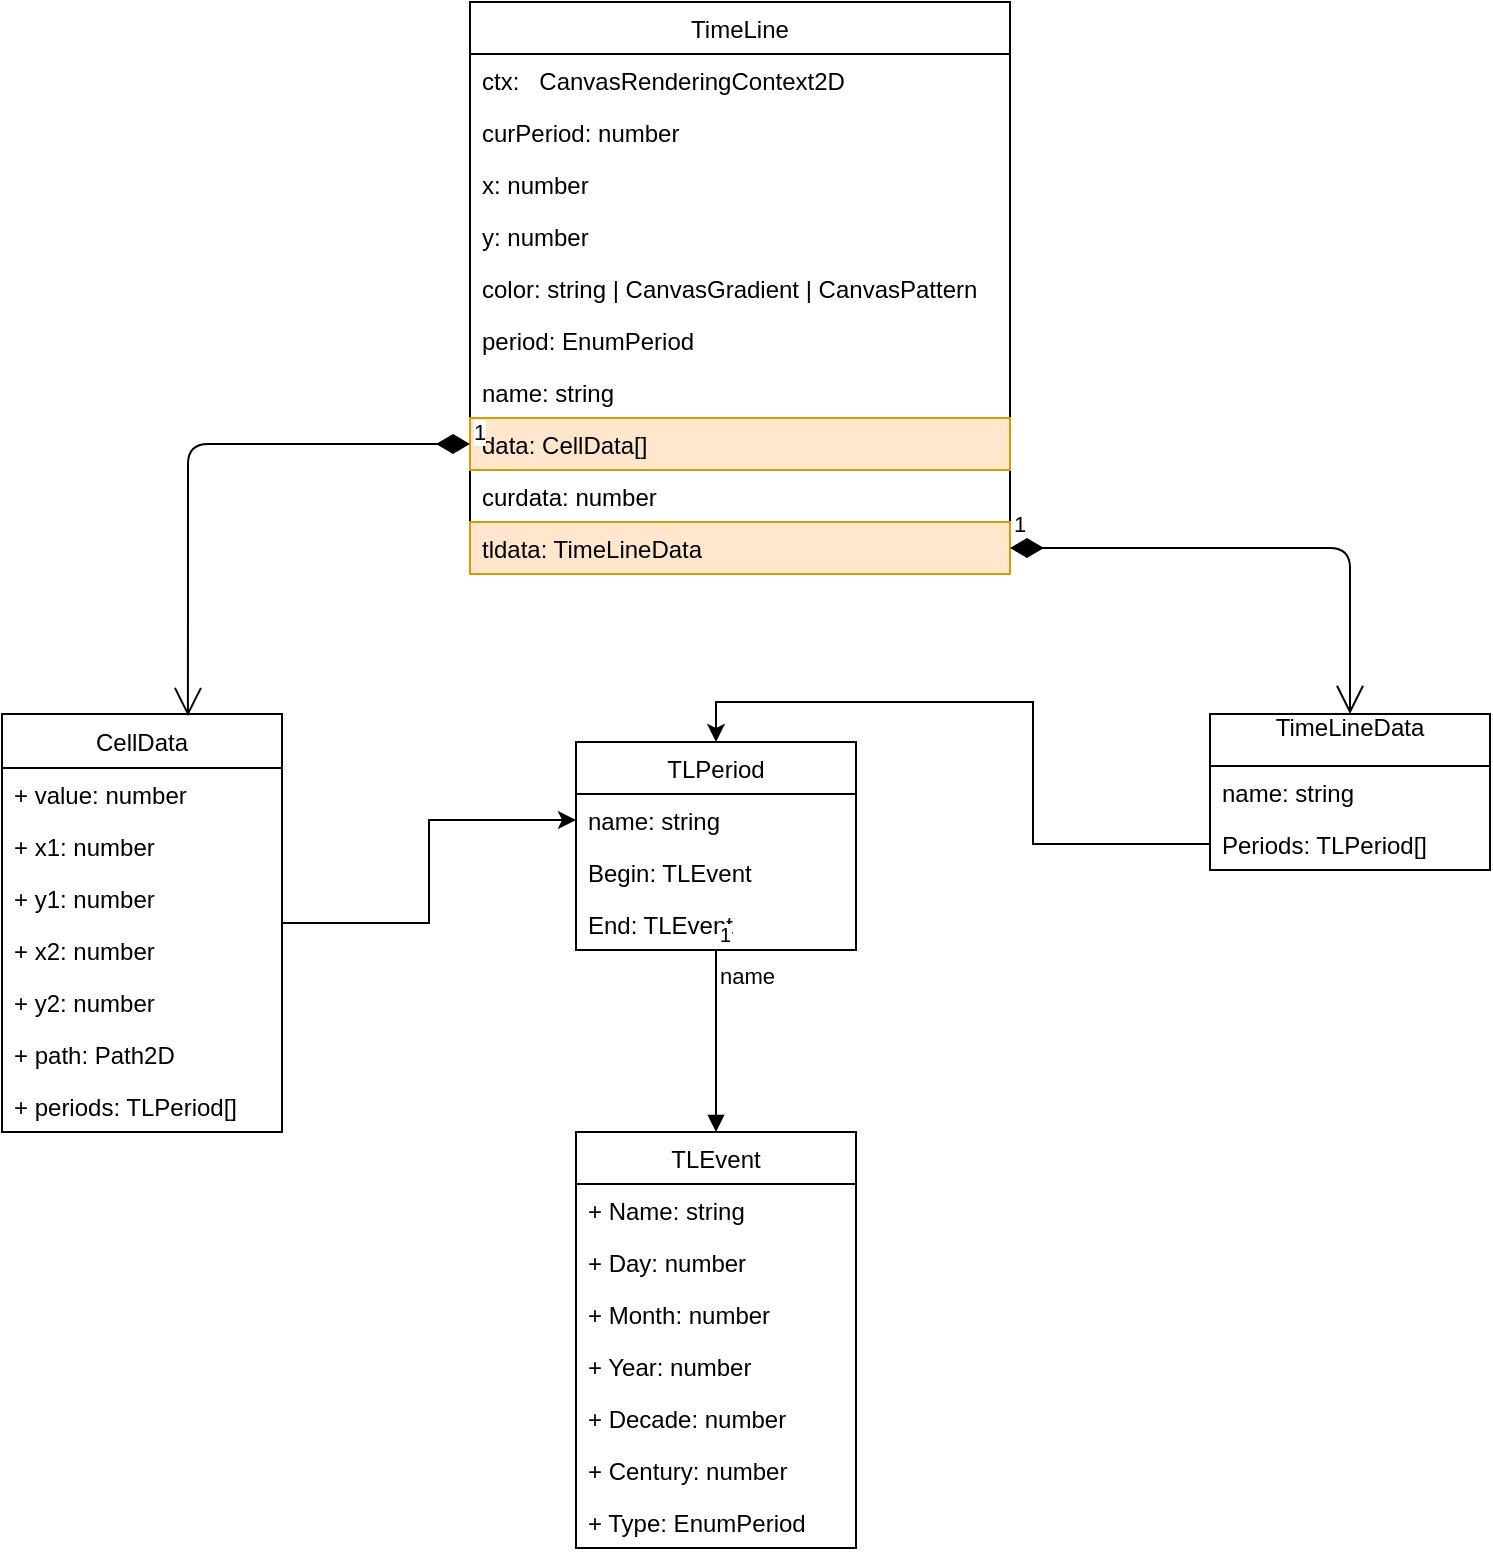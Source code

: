 <mxfile version="10.6.5" type="device"><diagram id="SkrnGddlWjWwWE1PIT2t" name="Page-1"><mxGraphModel dx="2221" dy="2004" grid="1" gridSize="10" guides="1" tooltips="1" connect="1" arrows="1" fold="1" page="1" pageScale="1" pageWidth="827" pageHeight="1169" math="0" shadow="0"><root><mxCell id="0"/><mxCell id="1" parent="0"/><mxCell id="FisPJ5LeXHoX3SOpJg8Y-1" value="TimeLine" style="swimlane;fontStyle=0;childLayout=stackLayout;horizontal=1;startSize=26;fillColor=none;horizontalStack=0;resizeParent=1;resizeParentMax=0;resizeLast=0;collapsible=1;marginBottom=0;" parent="1" vertex="1"><mxGeometry x="-320" y="-286" width="270" height="286" as="geometry"/></mxCell><mxCell id="FisPJ5LeXHoX3SOpJg8Y-2" value="ctx:   CanvasRenderingContext2D&#10;&#10;" style="text;strokeColor=none;fillColor=none;align=left;verticalAlign=top;spacingLeft=4;spacingRight=4;overflow=hidden;rotatable=0;points=[[0,0.5],[1,0.5]];portConstraint=eastwest;" parent="FisPJ5LeXHoX3SOpJg8Y-1" vertex="1"><mxGeometry y="26" width="270" height="26" as="geometry"/></mxCell><mxCell id="FisPJ5LeXHoX3SOpJg8Y-3" value="curPeriod: number" style="text;strokeColor=none;fillColor=none;align=left;verticalAlign=top;spacingLeft=4;spacingRight=4;overflow=hidden;rotatable=0;points=[[0,0.5],[1,0.5]];portConstraint=eastwest;" parent="FisPJ5LeXHoX3SOpJg8Y-1" vertex="1"><mxGeometry y="52" width="270" height="26" as="geometry"/></mxCell><mxCell id="FisPJ5LeXHoX3SOpJg8Y-4" value="x: number" style="text;strokeColor=none;fillColor=none;align=left;verticalAlign=top;spacingLeft=4;spacingRight=4;overflow=hidden;rotatable=0;points=[[0,0.5],[1,0.5]];portConstraint=eastwest;" parent="FisPJ5LeXHoX3SOpJg8Y-1" vertex="1"><mxGeometry y="78" width="270" height="26" as="geometry"/></mxCell><mxCell id="FisPJ5LeXHoX3SOpJg8Y-6" value="y: number" style="text;strokeColor=none;fillColor=none;align=left;verticalAlign=top;spacingLeft=4;spacingRight=4;overflow=hidden;rotatable=0;points=[[0,0.5],[1,0.5]];portConstraint=eastwest;" parent="FisPJ5LeXHoX3SOpJg8Y-1" vertex="1"><mxGeometry y="104" width="270" height="26" as="geometry"/></mxCell><mxCell id="FisPJ5LeXHoX3SOpJg8Y-7" value="color: string | CanvasGradient | CanvasPattern" style="text;strokeColor=none;fillColor=none;align=left;verticalAlign=top;spacingLeft=4;spacingRight=4;overflow=hidden;rotatable=0;points=[[0,0.5],[1,0.5]];portConstraint=eastwest;" parent="FisPJ5LeXHoX3SOpJg8Y-1" vertex="1"><mxGeometry y="130" width="270" height="26" as="geometry"/></mxCell><mxCell id="FisPJ5LeXHoX3SOpJg8Y-8" value="period: EnumPeriod" style="text;strokeColor=none;fillColor=none;align=left;verticalAlign=top;spacingLeft=4;spacingRight=4;overflow=hidden;rotatable=0;points=[[0,0.5],[1,0.5]];portConstraint=eastwest;" parent="FisPJ5LeXHoX3SOpJg8Y-1" vertex="1"><mxGeometry y="156" width="270" height="26" as="geometry"/></mxCell><mxCell id="FisPJ5LeXHoX3SOpJg8Y-9" value="name: string" style="text;strokeColor=none;fillColor=none;align=left;verticalAlign=top;spacingLeft=4;spacingRight=4;overflow=hidden;rotatable=0;points=[[0,0.5],[1,0.5]];portConstraint=eastwest;" parent="FisPJ5LeXHoX3SOpJg8Y-1" vertex="1"><mxGeometry y="182" width="270" height="26" as="geometry"/></mxCell><mxCell id="FisPJ5LeXHoX3SOpJg8Y-10" value="data: CellData[]" style="text;strokeColor=#d79b00;fillColor=#ffe6cc;align=left;verticalAlign=top;spacingLeft=4;spacingRight=4;overflow=hidden;rotatable=0;points=[[0,0.5],[1,0.5]];portConstraint=eastwest;" parent="FisPJ5LeXHoX3SOpJg8Y-1" vertex="1"><mxGeometry y="208" width="270" height="26" as="geometry"/></mxCell><mxCell id="FisPJ5LeXHoX3SOpJg8Y-11" value="curdata: number" style="text;strokeColor=none;fillColor=none;align=left;verticalAlign=top;spacingLeft=4;spacingRight=4;overflow=hidden;rotatable=0;points=[[0,0.5],[1,0.5]];portConstraint=eastwest;" parent="FisPJ5LeXHoX3SOpJg8Y-1" vertex="1"><mxGeometry y="234" width="270" height="26" as="geometry"/></mxCell><mxCell id="FisPJ5LeXHoX3SOpJg8Y-12" value="tldata: TimeLineData" style="text;strokeColor=#d79b00;fillColor=#ffe6cc;align=left;verticalAlign=top;spacingLeft=4;spacingRight=4;overflow=hidden;rotatable=0;points=[[0,0.5],[1,0.5]];portConstraint=eastwest;" parent="FisPJ5LeXHoX3SOpJg8Y-1" vertex="1"><mxGeometry y="260" width="270" height="26" as="geometry"/></mxCell><mxCell id="FFXHzaD_OjJ_IELQ7slK-2" value="TimeLineData&#10;" style="swimlane;fontStyle=0;childLayout=stackLayout;horizontal=1;startSize=26;fillColor=none;horizontalStack=0;resizeParent=1;resizeParentMax=0;resizeLast=0;collapsible=1;marginBottom=0;" parent="1" vertex="1"><mxGeometry x="50" y="70" width="140" height="78" as="geometry"/></mxCell><mxCell id="FFXHzaD_OjJ_IELQ7slK-3" value="name: string" style="text;strokeColor=none;fillColor=none;align=left;verticalAlign=top;spacingLeft=4;spacingRight=4;overflow=hidden;rotatable=0;points=[[0,0.5],[1,0.5]];portConstraint=eastwest;" parent="FFXHzaD_OjJ_IELQ7slK-2" vertex="1"><mxGeometry y="26" width="140" height="26" as="geometry"/></mxCell><mxCell id="FFXHzaD_OjJ_IELQ7slK-4" value="Periods: TLPeriod[]" style="text;strokeColor=none;fillColor=none;align=left;verticalAlign=top;spacingLeft=4;spacingRight=4;overflow=hidden;rotatable=0;points=[[0,0.5],[1,0.5]];portConstraint=eastwest;" parent="FFXHzaD_OjJ_IELQ7slK-2" vertex="1"><mxGeometry y="52" width="140" height="26" as="geometry"/></mxCell><mxCell id="FFXHzaD_OjJ_IELQ7slK-7" value="TLPeriod" style="swimlane;fontStyle=0;childLayout=stackLayout;horizontal=1;startSize=26;fillColor=none;horizontalStack=0;resizeParent=1;resizeParentMax=0;resizeLast=0;collapsible=1;marginBottom=0;" parent="1" vertex="1"><mxGeometry x="-267" y="84" width="140" height="104" as="geometry"/></mxCell><mxCell id="FFXHzaD_OjJ_IELQ7slK-8" value="name: string" style="text;strokeColor=none;fillColor=none;align=left;verticalAlign=top;spacingLeft=4;spacingRight=4;overflow=hidden;rotatable=0;points=[[0,0.5],[1,0.5]];portConstraint=eastwest;" parent="FFXHzaD_OjJ_IELQ7slK-7" vertex="1"><mxGeometry y="26" width="140" height="26" as="geometry"/></mxCell><mxCell id="FFXHzaD_OjJ_IELQ7slK-9" value="Begin: TLEvent" style="text;strokeColor=none;fillColor=none;align=left;verticalAlign=top;spacingLeft=4;spacingRight=4;overflow=hidden;rotatable=0;points=[[0,0.5],[1,0.5]];portConstraint=eastwest;" parent="FFXHzaD_OjJ_IELQ7slK-7" vertex="1"><mxGeometry y="52" width="140" height="26" as="geometry"/></mxCell><mxCell id="FFXHzaD_OjJ_IELQ7slK-10" value="End: TLEvent" style="text;strokeColor=none;fillColor=none;align=left;verticalAlign=top;spacingLeft=4;spacingRight=4;overflow=hidden;rotatable=0;points=[[0,0.5],[1,0.5]];portConstraint=eastwest;" parent="FFXHzaD_OjJ_IELQ7slK-7" vertex="1"><mxGeometry y="78" width="140" height="26" as="geometry"/></mxCell><mxCell id="FFXHzaD_OjJ_IELQ7slK-11" style="edgeStyle=orthogonalEdgeStyle;rounded=0;orthogonalLoop=1;jettySize=auto;html=1;entryX=0.5;entryY=0;entryDx=0;entryDy=0;" parent="1" source="FFXHzaD_OjJ_IELQ7slK-4" target="FFXHzaD_OjJ_IELQ7slK-7" edge="1"><mxGeometry relative="1" as="geometry"/></mxCell><mxCell id="FFXHzaD_OjJ_IELQ7slK-12" value="TLEvent" style="swimlane;fontStyle=0;childLayout=stackLayout;horizontal=1;startSize=26;fillColor=none;horizontalStack=0;resizeParent=1;resizeParentMax=0;resizeLast=0;collapsible=1;marginBottom=0;" parent="1" vertex="1"><mxGeometry x="-267" y="279" width="140" height="208" as="geometry"/></mxCell><mxCell id="FFXHzaD_OjJ_IELQ7slK-13" value="+ Name: string" style="text;strokeColor=none;fillColor=none;align=left;verticalAlign=top;spacingLeft=4;spacingRight=4;overflow=hidden;rotatable=0;points=[[0,0.5],[1,0.5]];portConstraint=eastwest;" parent="FFXHzaD_OjJ_IELQ7slK-12" vertex="1"><mxGeometry y="26" width="140" height="26" as="geometry"/></mxCell><mxCell id="FFXHzaD_OjJ_IELQ7slK-14" value="+ Day: number" style="text;strokeColor=none;fillColor=none;align=left;verticalAlign=top;spacingLeft=4;spacingRight=4;overflow=hidden;rotatable=0;points=[[0,0.5],[1,0.5]];portConstraint=eastwest;" parent="FFXHzaD_OjJ_IELQ7slK-12" vertex="1"><mxGeometry y="52" width="140" height="26" as="geometry"/></mxCell><mxCell id="FFXHzaD_OjJ_IELQ7slK-15" value="+ Month: number" style="text;strokeColor=none;fillColor=none;align=left;verticalAlign=top;spacingLeft=4;spacingRight=4;overflow=hidden;rotatable=0;points=[[0,0.5],[1,0.5]];portConstraint=eastwest;" parent="FFXHzaD_OjJ_IELQ7slK-12" vertex="1"><mxGeometry y="78" width="140" height="26" as="geometry"/></mxCell><mxCell id="HujvwIKZxda8qOwX7sq1-4" value="+ Year: number" style="text;strokeColor=none;fillColor=none;align=left;verticalAlign=top;spacingLeft=4;spacingRight=4;overflow=hidden;rotatable=0;points=[[0,0.5],[1,0.5]];portConstraint=eastwest;" parent="FFXHzaD_OjJ_IELQ7slK-12" vertex="1"><mxGeometry y="104" width="140" height="26" as="geometry"/></mxCell><mxCell id="HujvwIKZxda8qOwX7sq1-5" value="+ Decade: number" style="text;strokeColor=none;fillColor=none;align=left;verticalAlign=top;spacingLeft=4;spacingRight=4;overflow=hidden;rotatable=0;points=[[0,0.5],[1,0.5]];portConstraint=eastwest;" parent="FFXHzaD_OjJ_IELQ7slK-12" vertex="1"><mxGeometry y="130" width="140" height="26" as="geometry"/></mxCell><mxCell id="HujvwIKZxda8qOwX7sq1-6" value="+ Century: number" style="text;strokeColor=none;fillColor=none;align=left;verticalAlign=top;spacingLeft=4;spacingRight=4;overflow=hidden;rotatable=0;points=[[0,0.5],[1,0.5]];portConstraint=eastwest;" parent="FFXHzaD_OjJ_IELQ7slK-12" vertex="1"><mxGeometry y="156" width="140" height="26" as="geometry"/></mxCell><mxCell id="HujvwIKZxda8qOwX7sq1-7" value="+ Type: EnumPeriod" style="text;strokeColor=none;fillColor=none;align=left;verticalAlign=top;spacingLeft=4;spacingRight=4;overflow=hidden;rotatable=0;points=[[0,0.5],[1,0.5]];portConstraint=eastwest;" parent="FFXHzaD_OjJ_IELQ7slK-12" vertex="1"><mxGeometry y="182" width="140" height="26" as="geometry"/></mxCell><mxCell id="iSVmPGo1S80g-iUeLKZe-7" style="edgeStyle=orthogonalEdgeStyle;rounded=0;orthogonalLoop=1;jettySize=auto;html=1;" parent="1" source="HujvwIKZxda8qOwX7sq1-8" target="FFXHzaD_OjJ_IELQ7slK-8" edge="1"><mxGeometry relative="1" as="geometry"/></mxCell><mxCell id="HujvwIKZxda8qOwX7sq1-8" value="CellData" style="swimlane;fontStyle=0;childLayout=stackLayout;horizontal=1;startSize=27;fillColor=none;horizontalStack=0;resizeParent=1;resizeParentMax=0;resizeLast=0;collapsible=1;marginBottom=0;" parent="1" vertex="1"><mxGeometry x="-554" y="70" width="140" height="209" as="geometry"/></mxCell><mxCell id="HujvwIKZxda8qOwX7sq1-9" value="+ value: number" style="text;strokeColor=none;fillColor=none;align=left;verticalAlign=top;spacingLeft=4;spacingRight=4;overflow=hidden;rotatable=0;points=[[0,0.5],[1,0.5]];portConstraint=eastwest;" parent="HujvwIKZxda8qOwX7sq1-8" vertex="1"><mxGeometry y="27" width="140" height="26" as="geometry"/></mxCell><mxCell id="HujvwIKZxda8qOwX7sq1-10" value="+ x1: number" style="text;strokeColor=none;fillColor=none;align=left;verticalAlign=top;spacingLeft=4;spacingRight=4;overflow=hidden;rotatable=0;points=[[0,0.5],[1,0.5]];portConstraint=eastwest;" parent="HujvwIKZxda8qOwX7sq1-8" vertex="1"><mxGeometry y="53" width="140" height="26" as="geometry"/></mxCell><mxCell id="HujvwIKZxda8qOwX7sq1-11" value="+ y1: number" style="text;strokeColor=none;fillColor=none;align=left;verticalAlign=top;spacingLeft=4;spacingRight=4;overflow=hidden;rotatable=0;points=[[0,0.5],[1,0.5]];portConstraint=eastwest;" parent="HujvwIKZxda8qOwX7sq1-8" vertex="1"><mxGeometry y="79" width="140" height="26" as="geometry"/></mxCell><mxCell id="HujvwIKZxda8qOwX7sq1-12" value="+ x2: number" style="text;strokeColor=none;fillColor=none;align=left;verticalAlign=top;spacingLeft=4;spacingRight=4;overflow=hidden;rotatable=0;points=[[0,0.5],[1,0.5]];portConstraint=eastwest;" parent="HujvwIKZxda8qOwX7sq1-8" vertex="1"><mxGeometry y="105" width="140" height="26" as="geometry"/></mxCell><mxCell id="HujvwIKZxda8qOwX7sq1-13" value="+ y2: number" style="text;strokeColor=none;fillColor=none;align=left;verticalAlign=top;spacingLeft=4;spacingRight=4;overflow=hidden;rotatable=0;points=[[0,0.5],[1,0.5]];portConstraint=eastwest;" parent="HujvwIKZxda8qOwX7sq1-8" vertex="1"><mxGeometry y="131" width="140" height="26" as="geometry"/></mxCell><mxCell id="HujvwIKZxda8qOwX7sq1-14" value="+ path: Path2D" style="text;strokeColor=none;fillColor=none;align=left;verticalAlign=top;spacingLeft=4;spacingRight=4;overflow=hidden;rotatable=0;points=[[0,0.5],[1,0.5]];portConstraint=eastwest;" parent="HujvwIKZxda8qOwX7sq1-8" vertex="1"><mxGeometry y="157" width="140" height="26" as="geometry"/></mxCell><mxCell id="HujvwIKZxda8qOwX7sq1-15" value="+ periods: TLPeriod[]" style="text;strokeColor=none;fillColor=none;align=left;verticalAlign=top;spacingLeft=4;spacingRight=4;overflow=hidden;rotatable=0;points=[[0,0.5],[1,0.5]];portConstraint=eastwest;" parent="HujvwIKZxda8qOwX7sq1-8" vertex="1"><mxGeometry y="183" width="140" height="26" as="geometry"/></mxCell><mxCell id="iSVmPGo1S80g-iUeLKZe-9" value="name" style="endArrow=block;endFill=1;html=1;edgeStyle=orthogonalEdgeStyle;align=left;verticalAlign=top;" parent="1" source="FFXHzaD_OjJ_IELQ7slK-7" target="FFXHzaD_OjJ_IELQ7slK-12" edge="1"><mxGeometry x="-1" relative="1" as="geometry"><mxPoint x="-550" y="670" as="sourcePoint"/><mxPoint x="-390" y="670" as="targetPoint"/></mxGeometry></mxCell><mxCell id="iSVmPGo1S80g-iUeLKZe-10" value="1" style="resizable=0;html=1;align=left;verticalAlign=bottom;labelBackgroundColor=#ffffff;fontSize=10;" parent="iSVmPGo1S80g-iUeLKZe-9" connectable="0" vertex="1"><mxGeometry x="-1" relative="1" as="geometry"/></mxCell><mxCell id="iSVmPGo1S80g-iUeLKZe-6" value="1" style="endArrow=open;html=1;endSize=12;startArrow=diamondThin;startSize=14;startFill=1;edgeStyle=orthogonalEdgeStyle;align=left;verticalAlign=bottom;" parent="1" source="FisPJ5LeXHoX3SOpJg8Y-12" target="FFXHzaD_OjJ_IELQ7slK-2" edge="1"><mxGeometry x="-1" y="3" relative="1" as="geometry"><mxPoint x="-220" as="sourcePoint"/><mxPoint x="-60" as="targetPoint"/></mxGeometry></mxCell><mxCell id="iSVmPGo1S80g-iUeLKZe-11" value="1" style="endArrow=open;html=1;endSize=12;startArrow=diamondThin;startSize=14;startFill=1;edgeStyle=orthogonalEdgeStyle;align=left;verticalAlign=bottom;entryX=0.664;entryY=0.005;entryDx=0;entryDy=0;entryPerimeter=0;" parent="1" source="FisPJ5LeXHoX3SOpJg8Y-10" target="HujvwIKZxda8qOwX7sq1-8" edge="1"><mxGeometry x="-1" y="3" relative="1" as="geometry"><mxPoint x="-550" y="670" as="sourcePoint"/><mxPoint x="-390" y="670" as="targetPoint"/></mxGeometry></mxCell></root></mxGraphModel></diagram></mxfile>